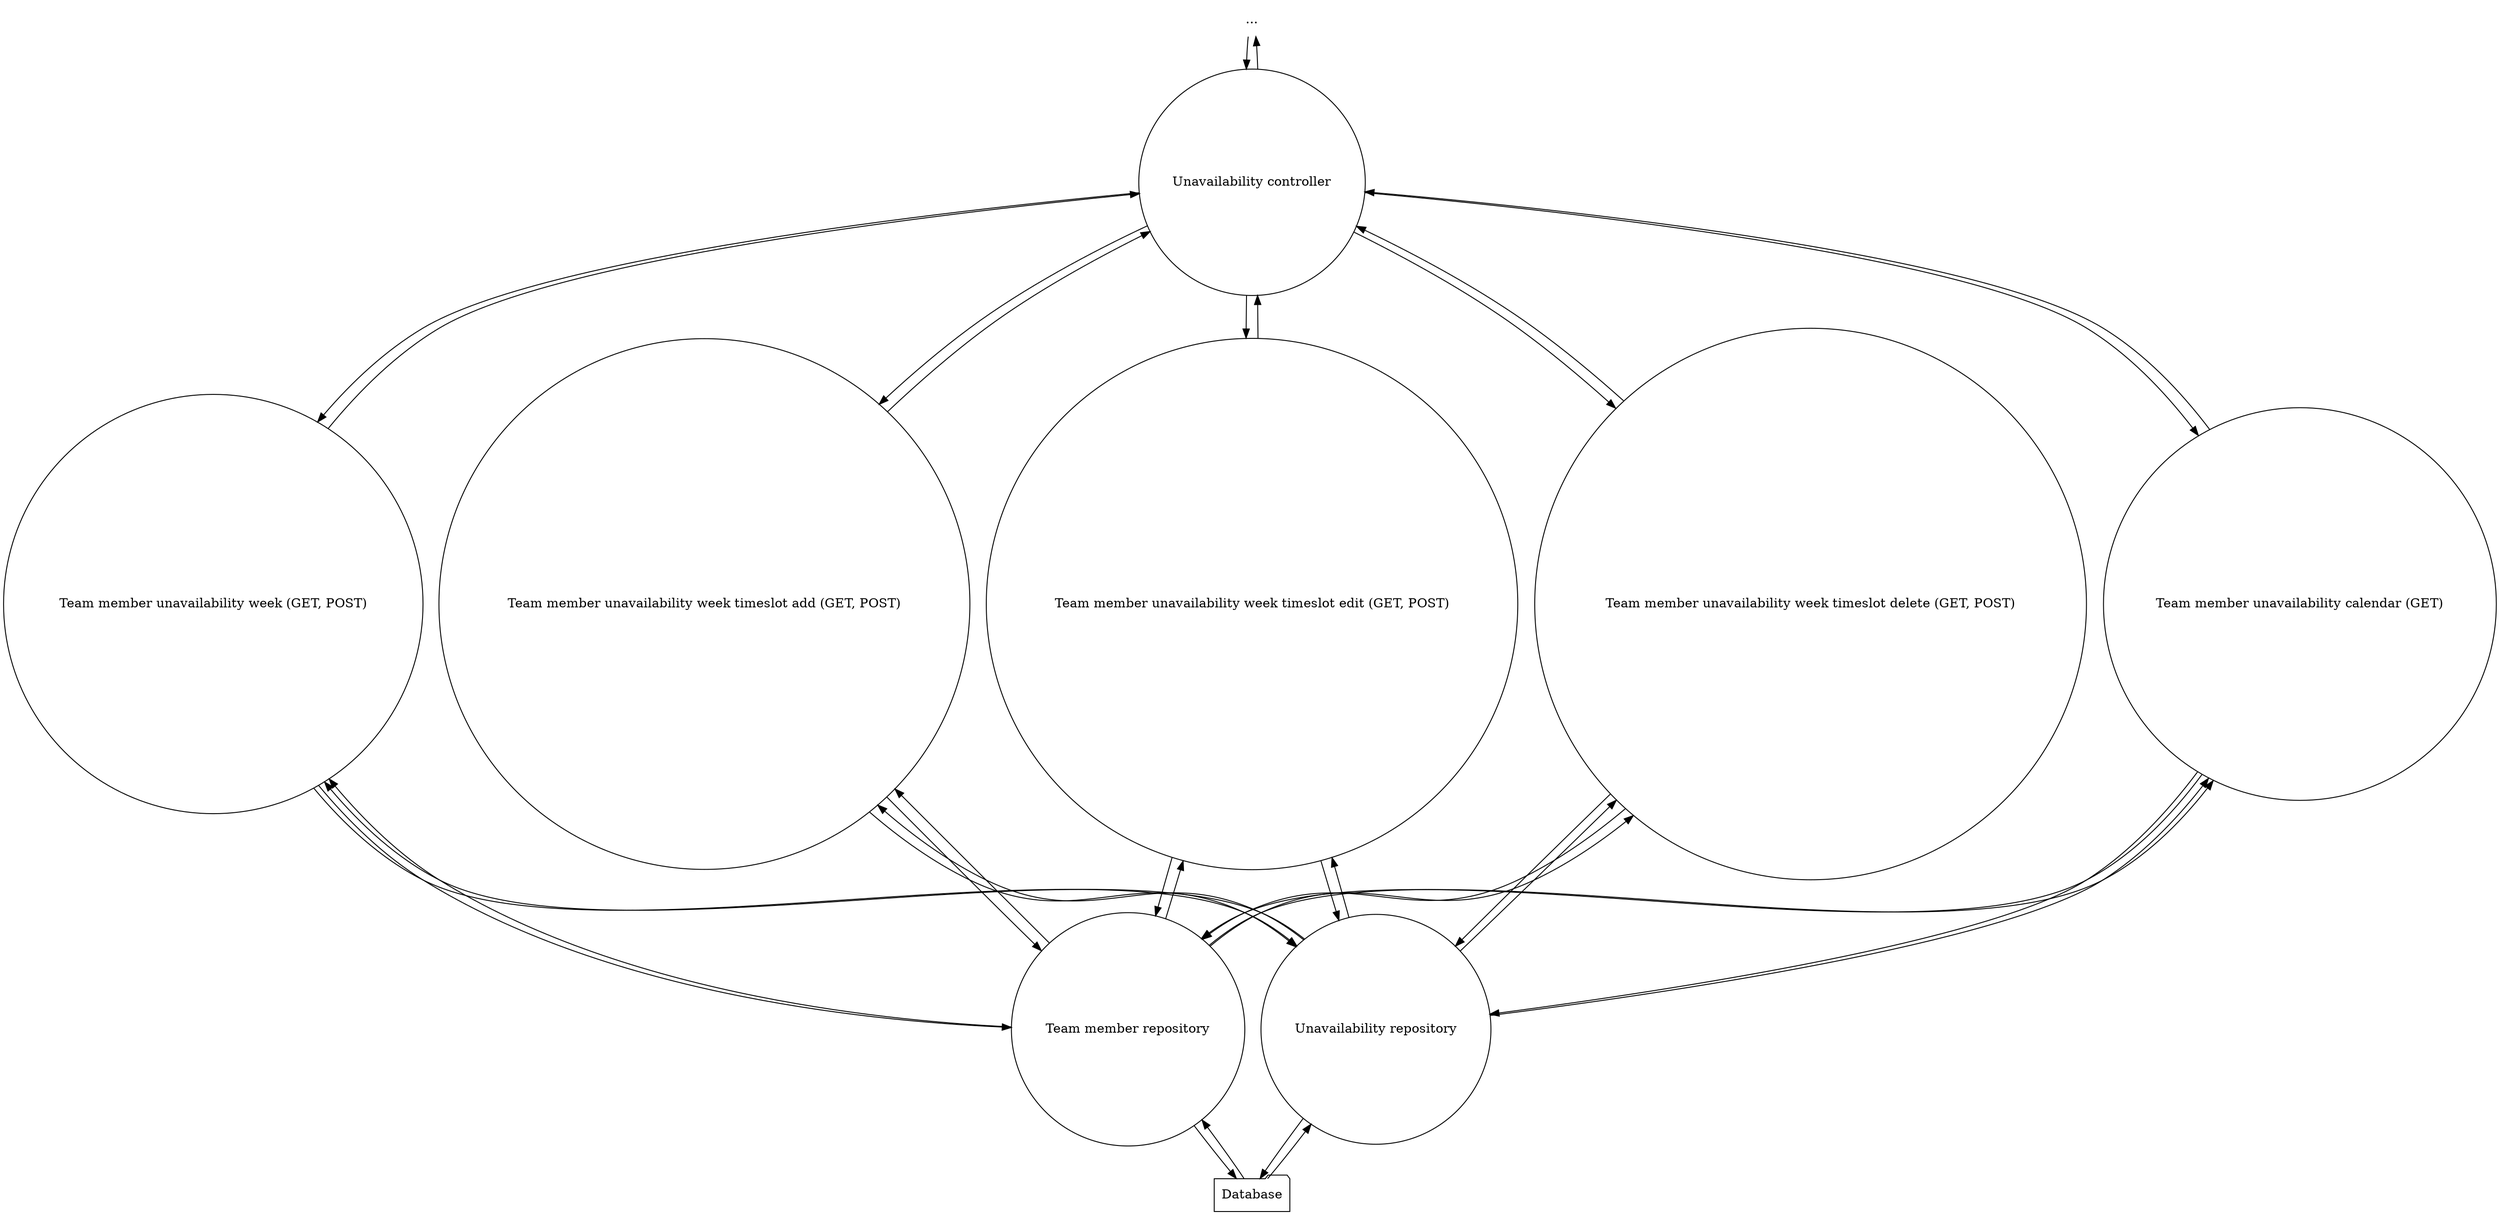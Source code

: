 digraph data_flow_diagram {
    node [ shape = circle ]
    
    "..." [ shape = none ]
    
    "..." -> "Unavailability controller" -> "..."

    subgraph actions {
        rank = same
        
        "Team member unavailability calendar (GET)"
        "Team member unavailability week (GET, POST)"
        "Team member unavailability week timeslot add (GET, POST)"
        "Team member unavailability week timeslot edit (GET, POST)"
        "Team member unavailability week timeslot delete (GET, POST)"
    }
    
    "Unavailability controller" -> {
        "Team member unavailability calendar (GET)"
        "Team member unavailability week (GET, POST)"
        "Team member unavailability week timeslot add (GET, POST)"
        "Team member unavailability week timeslot edit (GET, POST)"
        "Team member unavailability week timeslot delete (GET, POST)"
    } -> "Unavailability controller"
    
    subgraph repositories {
        rank = same
        
        "Team member repository"
        "Unavailability repository"
    }
    
    {
        "Team member repository"
        "Unavailability repository"
    }
    ->
    {
        "Team member unavailability calendar (GET)"
        "Team member unavailability week (GET, POST)"
        "Team member unavailability week timeslot add (GET, POST)"
        "Team member unavailability week timeslot edit (GET, POST)"
        "Team member unavailability week timeslot delete (GET, POST)"
    }
    ->
    {
        "Team member repository"
        "Unavailability repository"
    }
    
    Database [ shape = folder ]
    
    Database -> {
        "Team member repository"
        "Unavailability repository"
    } -> Database
}
